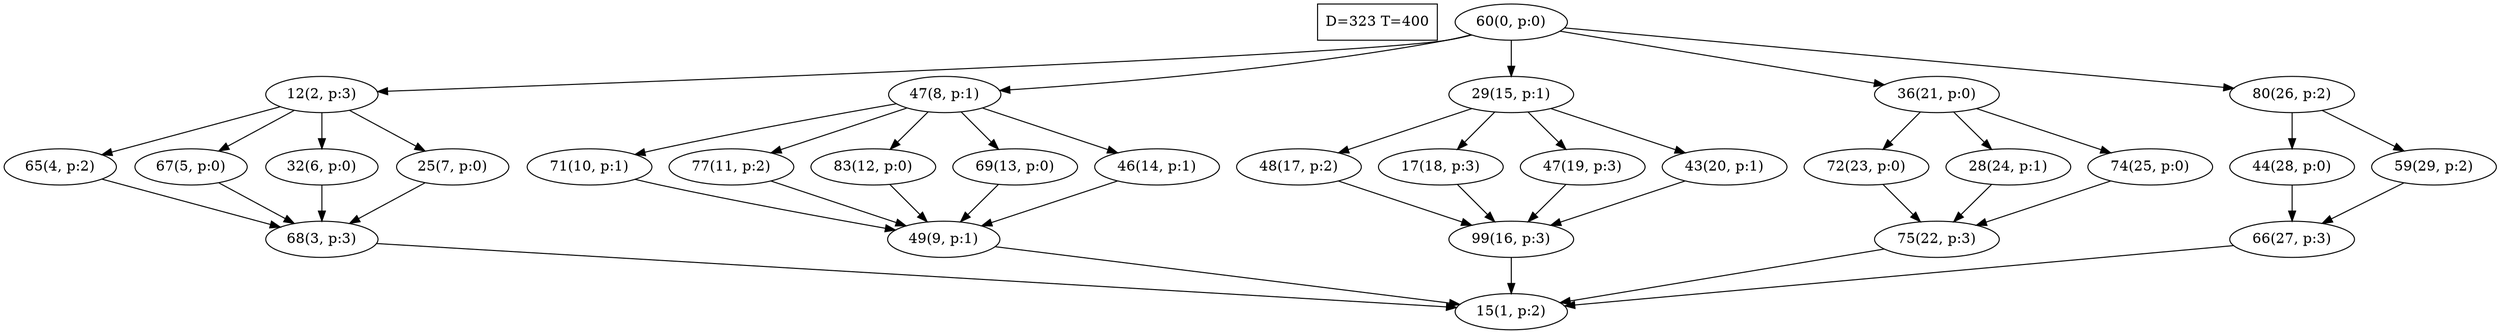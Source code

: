 digraph Task {
i [shape=box, label="D=323 T=400"]; 
0 [label="60(0, p:0)"];
1 [label="15(1, p:2)"];
2 [label="12(2, p:3)"];
3 [label="68(3, p:3)"];
4 [label="65(4, p:2)"];
5 [label="67(5, p:0)"];
6 [label="32(6, p:0)"];
7 [label="25(7, p:0)"];
8 [label="47(8, p:1)"];
9 [label="49(9, p:1)"];
10 [label="71(10, p:1)"];
11 [label="77(11, p:2)"];
12 [label="83(12, p:0)"];
13 [label="69(13, p:0)"];
14 [label="46(14, p:1)"];
15 [label="29(15, p:1)"];
16 [label="99(16, p:3)"];
17 [label="48(17, p:2)"];
18 [label="17(18, p:3)"];
19 [label="47(19, p:3)"];
20 [label="43(20, p:1)"];
21 [label="36(21, p:0)"];
22 [label="75(22, p:3)"];
23 [label="72(23, p:0)"];
24 [label="28(24, p:1)"];
25 [label="74(25, p:0)"];
26 [label="80(26, p:2)"];
27 [label="66(27, p:3)"];
28 [label="44(28, p:0)"];
29 [label="59(29, p:2)"];
0 -> 2;
0 -> 8;
0 -> 15;
0 -> 21;
0 -> 26;
2 -> 4;
2 -> 5;
2 -> 6;
2 -> 7;
3 -> 1;
4 -> 3;
5 -> 3;
6 -> 3;
7 -> 3;
8 -> 10;
8 -> 11;
8 -> 12;
8 -> 13;
8 -> 14;
9 -> 1;
10 -> 9;
11 -> 9;
12 -> 9;
13 -> 9;
14 -> 9;
15 -> 17;
15 -> 18;
15 -> 19;
15 -> 20;
16 -> 1;
17 -> 16;
18 -> 16;
19 -> 16;
20 -> 16;
21 -> 23;
21 -> 24;
21 -> 25;
22 -> 1;
23 -> 22;
24 -> 22;
25 -> 22;
26 -> 28;
26 -> 29;
27 -> 1;
28 -> 27;
29 -> 27;
}